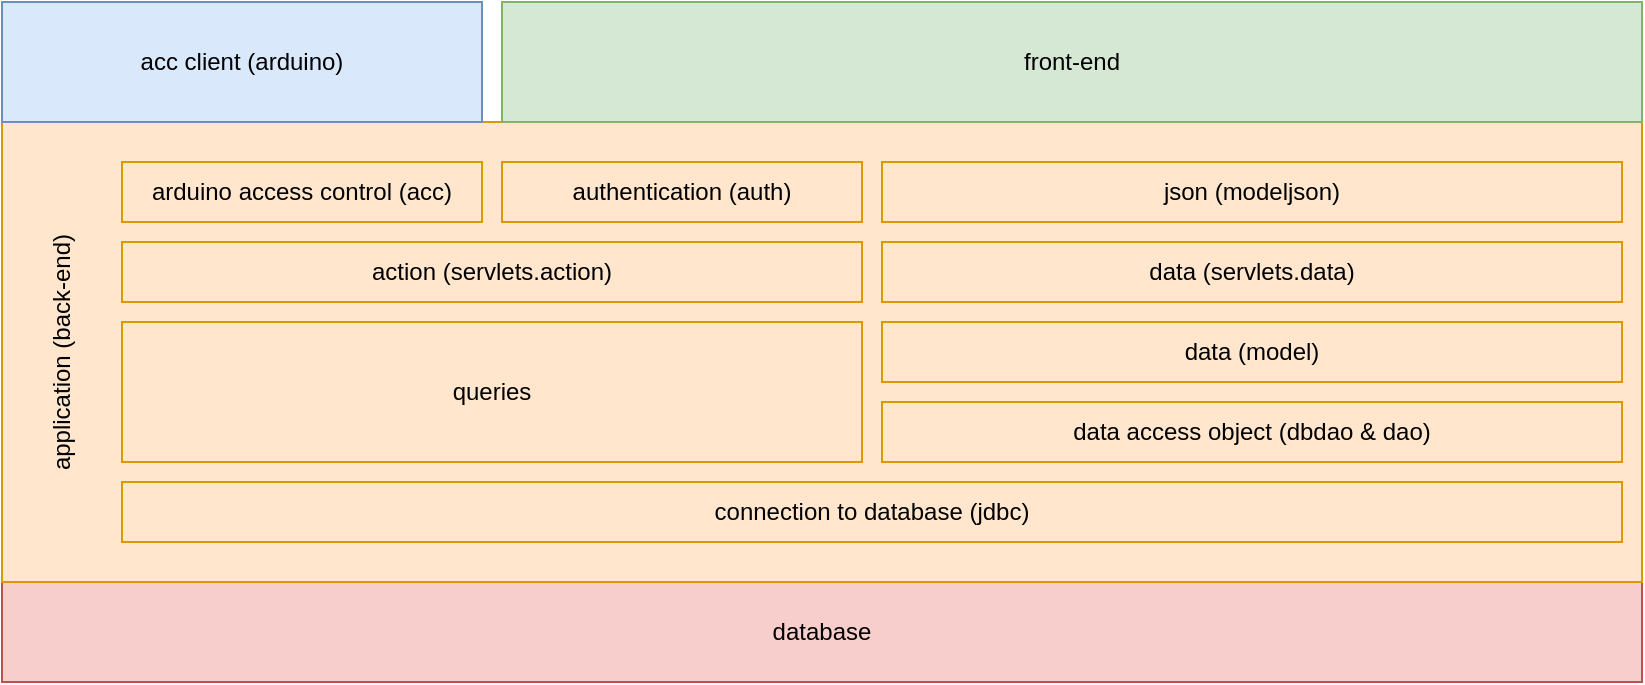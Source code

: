 <mxfile version="12.2.2" type="device" pages="1"><diagram id="dbqJYKA-LOA8s7yNBYhw" name="Page-1"><mxGraphModel dx="1106" dy="812" grid="1" gridSize="10" guides="1" tooltips="1" connect="1" arrows="1" fold="1" page="1" pageScale="1" pageWidth="1654" pageHeight="1169" math="0" shadow="0"><root><mxCell id="0"/><mxCell id="1" parent="0"/><mxCell id="PFqaEOPlfyGg8MPEYNV5-1" value="&lt;span style=&quot;white-space: normal&quot;&gt;database&lt;/span&gt;" style="rounded=0;whiteSpace=wrap;html=1;fillColor=#f8cecc;strokeColor=#b85450;" parent="1" vertex="1"><mxGeometry x="420" y="570" width="820" height="50" as="geometry"/></mxCell><mxCell id="PFqaEOPlfyGg8MPEYNV5-2" value="" style="rounded=0;whiteSpace=wrap;html=1;fillColor=#ffe6cc;strokeColor=#d79b00;" parent="1" vertex="1"><mxGeometry x="420" y="340" width="820" height="230" as="geometry"/></mxCell><mxCell id="PFqaEOPlfyGg8MPEYNV5-3" value="application (back-end)" style="text;html=1;strokeColor=none;fillColor=none;align=center;verticalAlign=middle;whiteSpace=wrap;rounded=0;rotation=-90;" parent="1" vertex="1"><mxGeometry x="380" y="445" width="140" height="20" as="geometry"/></mxCell><mxCell id="PFqaEOPlfyGg8MPEYNV5-5" value="connection to database (jdbc)" style="rounded=0;whiteSpace=wrap;html=1;fillColor=#ffe6cc;strokeColor=#d79b00;" parent="1" vertex="1"><mxGeometry x="480" y="520" width="750" height="30" as="geometry"/></mxCell><mxCell id="PFqaEOPlfyGg8MPEYNV5-9" value="data access object (dbdao &amp;amp; dao)" style="rounded=0;whiteSpace=wrap;html=1;fillColor=#ffe6cc;strokeColor=#d79b00;" parent="1" vertex="1"><mxGeometry x="860" y="480" width="370" height="30" as="geometry"/></mxCell><mxCell id="PFqaEOPlfyGg8MPEYNV5-10" value="data (model)" style="rounded=0;whiteSpace=wrap;html=1;fillColor=#ffe6cc;strokeColor=#d79b00;" parent="1" vertex="1"><mxGeometry x="860" y="440" width="370" height="30" as="geometry"/></mxCell><mxCell id="PFqaEOPlfyGg8MPEYNV5-12" value="action (servlets.action)" style="rounded=0;whiteSpace=wrap;html=1;fillColor=#ffe6cc;strokeColor=#d79b00;" parent="1" vertex="1"><mxGeometry x="480" y="400" width="370" height="30" as="geometry"/></mxCell><mxCell id="PFqaEOPlfyGg8MPEYNV5-13" value="data (servlets.data)" style="rounded=0;whiteSpace=wrap;html=1;fillColor=#ffe6cc;strokeColor=#d79b00;" parent="1" vertex="1"><mxGeometry x="860" y="400" width="370" height="30" as="geometry"/></mxCell><mxCell id="PFqaEOPlfyGg8MPEYNV5-14" value="authentication (auth)" style="rounded=0;whiteSpace=wrap;html=1;fillColor=#ffe6cc;strokeColor=#d79b00;" parent="1" vertex="1"><mxGeometry x="670" y="360" width="180" height="30" as="geometry"/></mxCell><mxCell id="PFqaEOPlfyGg8MPEYNV5-15" value="json (modeljson)" style="rounded=0;whiteSpace=wrap;html=1;fillColor=#ffe6cc;strokeColor=#d79b00;" parent="1" vertex="1"><mxGeometry x="860" y="360" width="370" height="30" as="geometry"/></mxCell><mxCell id="PFqaEOPlfyGg8MPEYNV5-16" value="arduino access control (acc)" style="rounded=0;whiteSpace=wrap;html=1;fillColor=#ffe6cc;strokeColor=#d79b00;" parent="1" vertex="1"><mxGeometry x="480" y="360" width="180" height="30" as="geometry"/></mxCell><mxCell id="PFqaEOPlfyGg8MPEYNV5-21" value="&lt;span style=&quot;white-space: normal&quot;&gt;front-end&lt;/span&gt;" style="rounded=0;whiteSpace=wrap;html=1;fillColor=#d5e8d4;strokeColor=#82b366;" parent="1" vertex="1"><mxGeometry x="670" y="280" width="570" height="60" as="geometry"/></mxCell><mxCell id="PFqaEOPlfyGg8MPEYNV5-22" value="&lt;span style=&quot;white-space: normal&quot;&gt;acc client (arduino)&lt;/span&gt;" style="rounded=0;whiteSpace=wrap;html=1;fillColor=#dae8fc;strokeColor=#6c8ebf;" parent="1" vertex="1"><mxGeometry x="420" y="280" width="240" height="60" as="geometry"/></mxCell><mxCell id="CbnyFQm1xmf3zCvAhZlz-13" value="queries" style="rounded=0;whiteSpace=wrap;html=1;fillColor=#ffe6cc;strokeColor=#d79b00;" parent="1" vertex="1"><mxGeometry x="480" y="440" width="370" height="70" as="geometry"/></mxCell></root></mxGraphModel></diagram></mxfile>
